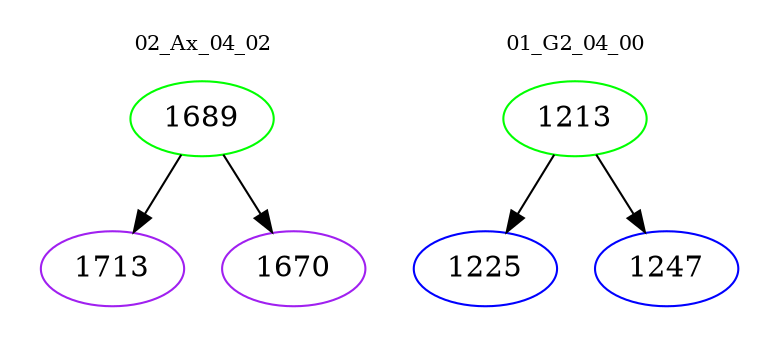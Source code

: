 digraph{
subgraph cluster_0 {
color = white
label = "02_Ax_04_02";
fontsize=10;
T0_1689 [label="1689", color="green"]
T0_1689 -> T0_1713 [color="black"]
T0_1713 [label="1713", color="purple"]
T0_1689 -> T0_1670 [color="black"]
T0_1670 [label="1670", color="purple"]
}
subgraph cluster_1 {
color = white
label = "01_G2_04_00";
fontsize=10;
T1_1213 [label="1213", color="green"]
T1_1213 -> T1_1225 [color="black"]
T1_1225 [label="1225", color="blue"]
T1_1213 -> T1_1247 [color="black"]
T1_1247 [label="1247", color="blue"]
}
}
